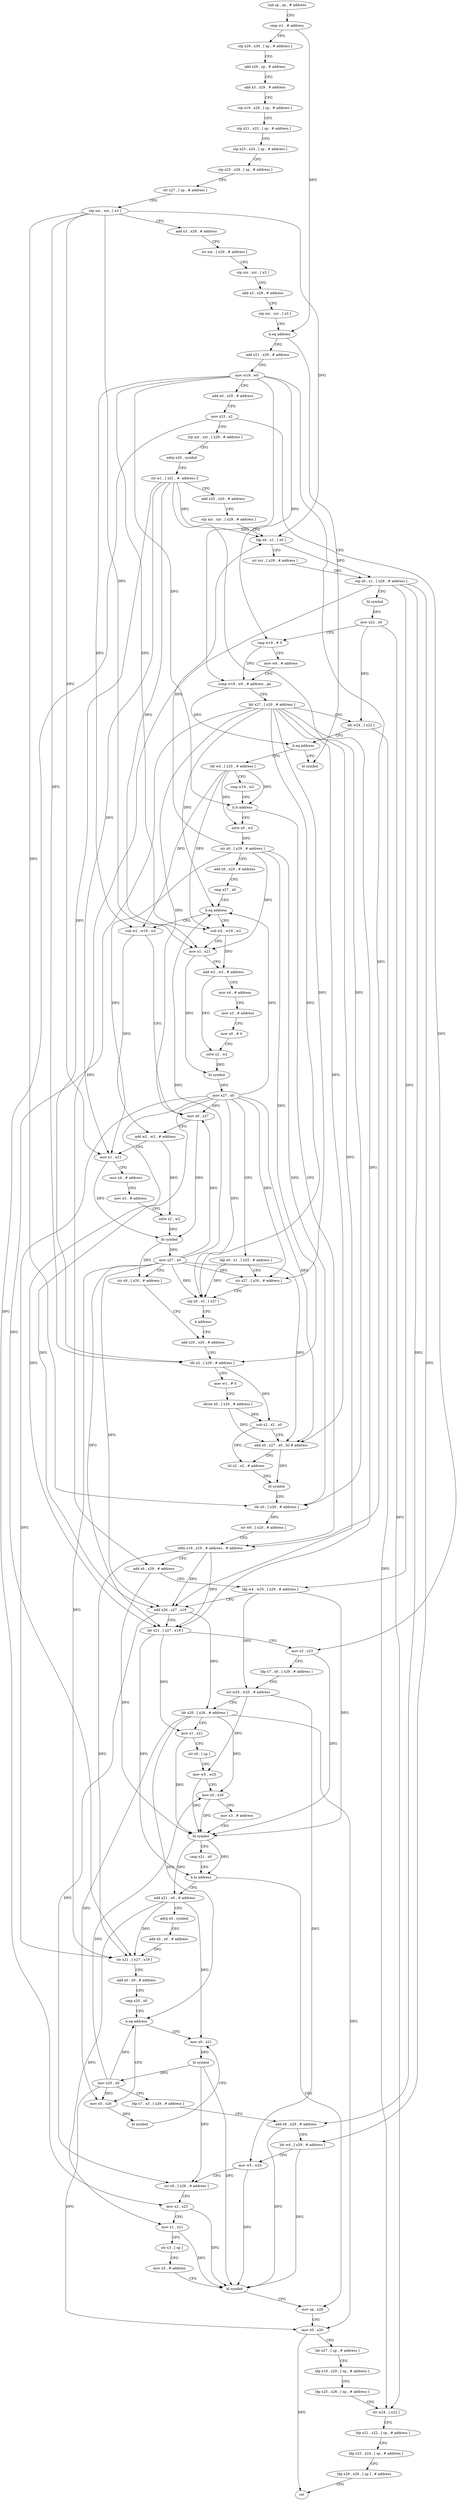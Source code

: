 digraph "func" {
"4216552" [label = "sub sp , sp , # address" ]
"4216556" [label = "cmp w1 , # address" ]
"4216560" [label = "stp x29 , x30 , [ sp , # address ]" ]
"4216564" [label = "add x29 , sp , # address" ]
"4216568" [label = "add x3 , x29 , # address" ]
"4216572" [label = "stp x19 , x20 , [ sp , # address ]" ]
"4216576" [label = "stp x21 , x22 , [ sp , # address ]" ]
"4216580" [label = "stp x23 , x24 , [ sp , # address ]" ]
"4216584" [label = "stp x25 , x26 , [ sp , # address ]" ]
"4216588" [label = "str x27 , [ sp , # address ]" ]
"4216592" [label = "stp xzr , xzr , [ x3 ]" ]
"4216596" [label = "add x3 , x29 , # address" ]
"4216600" [label = "str xzr , [ x29 , # address ]" ]
"4216604" [label = "stp xzr , xzr , [ x3 ]" ]
"4216608" [label = "add x3 , x29 , # address" ]
"4216612" [label = "stp xzr , xzr , [ x3 ]" ]
"4216616" [label = "b.eq address" ]
"4217060" [label = "bl symbol" ]
"4216620" [label = "add x21 , x29 , # address" ]
"4216624" [label = "mov w19 , w0" ]
"4216628" [label = "add x0 , x29 , # address" ]
"4216632" [label = "mov x23 , x2" ]
"4216636" [label = "stp xzr , xzr , [ x29 , # address ]" ]
"4216640" [label = "adrp x20 , symbol" ]
"4216644" [label = "str w1 , [ x21 , #- address ]!" ]
"4216648" [label = "add x25 , x20 , # address" ]
"4216652" [label = "stp xzr , xzr , [ x29 , # address ]" ]
"4216656" [label = "ldp x0 , x1 , [ x0 ]" ]
"4216660" [label = "str xzr , [ x29 , # address ]" ]
"4216664" [label = "stp x0 , x1 , [ x29 , # address ]" ]
"4216668" [label = "bl symbol" ]
"4216672" [label = "mov x22 , x0" ]
"4216676" [label = "cmp w19 , # 0" ]
"4216680" [label = "mov w0 , # address" ]
"4216684" [label = "ccmp w19 , w0 , # address , ge" ]
"4216688" [label = "ldr x27 , [ x20 , # address ]" ]
"4216692" [label = "ldr w24 , [ x22 ]" ]
"4216696" [label = "b.eq address" ]
"4216700" [label = "ldr w2 , [ x25 , # address ]" ]
"4216704" [label = "cmp w19 , w2" ]
"4216708" [label = "b.lt address" ]
"4216812" [label = "sbfiz x19 , x19 , # address , # address" ]
"4216712" [label = "sxtw x0 , w2" ]
"4216816" [label = "add x6 , x29 , # address" ]
"4216820" [label = "ldp w4 , w25 , [ x29 , # address ]" ]
"4216824" [label = "add x26 , x27 , x19" ]
"4216828" [label = "ldr x21 , [ x27 , x19 ]" ]
"4216832" [label = "mov x2 , x23" ]
"4216836" [label = "ldp x7 , x0 , [ x29 , # address ]" ]
"4216840" [label = "orr w25 , w25 , # address" ]
"4216844" [label = "ldr x20 , [ x26 , # address ]" ]
"4216848" [label = "mov x1 , x21" ]
"4216852" [label = "str x0 , [ sp ]" ]
"4216856" [label = "mov w5 , w25" ]
"4216860" [label = "mov x0 , x20" ]
"4216864" [label = "mov x3 , # address" ]
"4216868" [label = "bl symbol" ]
"4216872" [label = "cmp x21 , x0" ]
"4216876" [label = "b.hi address" ]
"4216968" [label = "mov sp , x29" ]
"4216880" [label = "add x21 , x0 , # address" ]
"4216716" [label = "str x0 , [ x29 , # address ]" ]
"4216720" [label = "add x0 , x25 , # address" ]
"4216724" [label = "cmp x27 , x0" ]
"4216728" [label = "b.eq address" ]
"4217008" [label = "sub w2 , w19 , w2" ]
"4216732" [label = "sub w2 , w19 , w2" ]
"4216972" [label = "mov x0 , x20" ]
"4216976" [label = "ldr x27 , [ sp , # address ]" ]
"4216980" [label = "ldp x19 , x20 , [ sp , # address ]" ]
"4216984" [label = "ldp x25 , x26 , [ sp , # address ]" ]
"4216988" [label = "str w24 , [ x22 ]" ]
"4216992" [label = "ldp x21 , x22 , [ sp , # address ]" ]
"4216996" [label = "ldp x23 , x24 , [ sp , # address ]" ]
"4217000" [label = "ldp x29 , x30 , [ sp ] , # address" ]
"4217004" [label = "ret" ]
"4216884" [label = "adrp x0 , symbol" ]
"4216888" [label = "add x0 , x0 , # address" ]
"4216892" [label = "str x21 , [ x27 , x19 ]" ]
"4216896" [label = "add x0 , x0 , # address" ]
"4216900" [label = "cmp x20 , x0" ]
"4216904" [label = "b.eq address" ]
"4216916" [label = "mov x0 , x21" ]
"4216908" [label = "mov x0 , x20" ]
"4217012" [label = "mov x1 , x21" ]
"4217016" [label = "add w2 , w2 , # address" ]
"4217020" [label = "mov x4 , # address" ]
"4217024" [label = "mov x3 , # address" ]
"4217028" [label = "mov x0 , # 0" ]
"4217032" [label = "sxtw x2 , w2" ]
"4217036" [label = "bl symbol" ]
"4217040" [label = "mov x27 , x0" ]
"4217044" [label = "ldp x0 , x1 , [ x25 , # address ]" ]
"4217048" [label = "str x27 , [ x20 , # address ]" ]
"4217052" [label = "stp x0 , x1 , [ x27 ]" ]
"4217056" [label = "b address" ]
"4216772" [label = "add x20 , x20 , # address" ]
"4216736" [label = "mov x0 , x27" ]
"4216740" [label = "add w2 , w2 , # address" ]
"4216744" [label = "mov x1 , x21" ]
"4216748" [label = "mov x4 , # address" ]
"4216752" [label = "mov x3 , # address" ]
"4216756" [label = "sxtw x2 , w2" ]
"4216760" [label = "bl symbol" ]
"4216764" [label = "mov x27 , x0" ]
"4216768" [label = "str x0 , [ x20 , # address ]" ]
"4216920" [label = "bl symbol" ]
"4216924" [label = "mov x20 , x0" ]
"4216928" [label = "ldp x7 , x3 , [ x29 , # address ]" ]
"4216932" [label = "add x6 , x29 , # address" ]
"4216936" [label = "ldr w4 , [ x29 , # address ]" ]
"4216940" [label = "mov w5 , w25" ]
"4216944" [label = "str x0 , [ x26 , # address ]" ]
"4216948" [label = "mov x2 , x23" ]
"4216952" [label = "mov x1 , x21" ]
"4216956" [label = "str x3 , [ sp ]" ]
"4216960" [label = "mov x3 , # address" ]
"4216964" [label = "bl symbol" ]
"4216912" [label = "bl symbol" ]
"4216776" [label = "ldr x2 , [ x29 , # address ]" ]
"4216780" [label = "mov w1 , # 0" ]
"4216784" [label = "ldrsw x0 , [ x20 , # address ]" ]
"4216788" [label = "sub x2 , x2 , x0" ]
"4216792" [label = "add x0 , x27 , x0 , lsl # address" ]
"4216796" [label = "lsl x2 , x2 , # address" ]
"4216800" [label = "bl symbol" ]
"4216804" [label = "ldr x0 , [ x29 , # address ]" ]
"4216808" [label = "str w0 , [ x20 , # address ]" ]
"4216552" -> "4216556" [ label = "CFG" ]
"4216556" -> "4216560" [ label = "CFG" ]
"4216556" -> "4216616" [ label = "DFG" ]
"4216560" -> "4216564" [ label = "CFG" ]
"4216564" -> "4216568" [ label = "CFG" ]
"4216568" -> "4216572" [ label = "CFG" ]
"4216572" -> "4216576" [ label = "CFG" ]
"4216576" -> "4216580" [ label = "CFG" ]
"4216580" -> "4216584" [ label = "CFG" ]
"4216584" -> "4216588" [ label = "CFG" ]
"4216588" -> "4216592" [ label = "CFG" ]
"4216592" -> "4216596" [ label = "CFG" ]
"4216592" -> "4216656" [ label = "DFG" ]
"4216592" -> "4216776" [ label = "DFG" ]
"4216592" -> "4216804" [ label = "DFG" ]
"4216592" -> "4217012" [ label = "DFG" ]
"4216592" -> "4216744" [ label = "DFG" ]
"4216596" -> "4216600" [ label = "CFG" ]
"4216600" -> "4216604" [ label = "CFG" ]
"4216604" -> "4216608" [ label = "CFG" ]
"4216608" -> "4216612" [ label = "CFG" ]
"4216612" -> "4216616" [ label = "CFG" ]
"4216616" -> "4217060" [ label = "CFG" ]
"4216616" -> "4216620" [ label = "CFG" ]
"4216620" -> "4216624" [ label = "CFG" ]
"4216624" -> "4216628" [ label = "CFG" ]
"4216624" -> "4216676" [ label = "DFG" ]
"4216624" -> "4216684" [ label = "DFG" ]
"4216624" -> "4216708" [ label = "DFG" ]
"4216624" -> "4216812" [ label = "DFG" ]
"4216624" -> "4217008" [ label = "DFG" ]
"4216624" -> "4216732" [ label = "DFG" ]
"4216628" -> "4216632" [ label = "CFG" ]
"4216632" -> "4216636" [ label = "CFG" ]
"4216632" -> "4216832" [ label = "DFG" ]
"4216632" -> "4216948" [ label = "DFG" ]
"4216636" -> "4216640" [ label = "CFG" ]
"4216640" -> "4216644" [ label = "CFG" ]
"4216644" -> "4216648" [ label = "CFG" ]
"4216644" -> "4216656" [ label = "DFG" ]
"4216644" -> "4217012" [ label = "DFG" ]
"4216644" -> "4216744" [ label = "DFG" ]
"4216644" -> "4216776" [ label = "DFG" ]
"4216644" -> "4216804" [ label = "DFG" ]
"4216648" -> "4216652" [ label = "CFG" ]
"4216652" -> "4216656" [ label = "CFG" ]
"4216656" -> "4216660" [ label = "CFG" ]
"4216656" -> "4216664" [ label = "DFG" ]
"4216660" -> "4216664" [ label = "CFG" ]
"4216664" -> "4216668" [ label = "CFG" ]
"4216664" -> "4216820" [ label = "DFG" ]
"4216664" -> "4216936" [ label = "DFG" ]
"4216664" -> "4216816" [ label = "DFG" ]
"4216664" -> "4216932" [ label = "DFG" ]
"4216668" -> "4216672" [ label = "DFG" ]
"4216672" -> "4216676" [ label = "CFG" ]
"4216672" -> "4216692" [ label = "DFG" ]
"4216672" -> "4216988" [ label = "DFG" ]
"4216676" -> "4216680" [ label = "CFG" ]
"4216676" -> "4216684" [ label = "DFG" ]
"4216680" -> "4216684" [ label = "CFG" ]
"4216684" -> "4216688" [ label = "CFG" ]
"4216684" -> "4216696" [ label = "DFG" ]
"4216688" -> "4216692" [ label = "CFG" ]
"4216688" -> "4216824" [ label = "DFG" ]
"4216688" -> "4216828" [ label = "DFG" ]
"4216688" -> "4216728" [ label = "DFG" ]
"4216688" -> "4216892" [ label = "DFG" ]
"4216688" -> "4217048" [ label = "DFG" ]
"4216688" -> "4217052" [ label = "DFG" ]
"4216688" -> "4216736" [ label = "DFG" ]
"4216688" -> "4216792" [ label = "DFG" ]
"4216692" -> "4216696" [ label = "CFG" ]
"4216692" -> "4216988" [ label = "DFG" ]
"4216696" -> "4217060" [ label = "CFG" ]
"4216696" -> "4216700" [ label = "CFG" ]
"4216700" -> "4216704" [ label = "CFG" ]
"4216700" -> "4216708" [ label = "DFG" ]
"4216700" -> "4216712" [ label = "DFG" ]
"4216700" -> "4217008" [ label = "DFG" ]
"4216700" -> "4216732" [ label = "DFG" ]
"4216704" -> "4216708" [ label = "CFG" ]
"4216708" -> "4216812" [ label = "CFG" ]
"4216708" -> "4216712" [ label = "CFG" ]
"4216812" -> "4216816" [ label = "CFG" ]
"4216812" -> "4216824" [ label = "DFG" ]
"4216812" -> "4216828" [ label = "DFG" ]
"4216812" -> "4216892" [ label = "DFG" ]
"4216712" -> "4216716" [ label = "DFG" ]
"4216816" -> "4216820" [ label = "CFG" ]
"4216816" -> "4216868" [ label = "DFG" ]
"4216820" -> "4216824" [ label = "CFG" ]
"4216820" -> "4216868" [ label = "DFG" ]
"4216820" -> "4216840" [ label = "DFG" ]
"4216824" -> "4216828" [ label = "CFG" ]
"4216824" -> "4216844" [ label = "DFG" ]
"4216824" -> "4216944" [ label = "DFG" ]
"4216828" -> "4216832" [ label = "CFG" ]
"4216828" -> "4216848" [ label = "DFG" ]
"4216828" -> "4216876" [ label = "DFG" ]
"4216832" -> "4216836" [ label = "CFG" ]
"4216832" -> "4216868" [ label = "DFG" ]
"4216836" -> "4216840" [ label = "CFG" ]
"4216840" -> "4216844" [ label = "CFG" ]
"4216840" -> "4216856" [ label = "DFG" ]
"4216840" -> "4216940" [ label = "DFG" ]
"4216844" -> "4216848" [ label = "CFG" ]
"4216844" -> "4216860" [ label = "DFG" ]
"4216844" -> "4216972" [ label = "DFG" ]
"4216844" -> "4216904" [ label = "DFG" ]
"4216844" -> "4216908" [ label = "DFG" ]
"4216848" -> "4216852" [ label = "CFG" ]
"4216848" -> "4216868" [ label = "DFG" ]
"4216852" -> "4216856" [ label = "CFG" ]
"4216856" -> "4216860" [ label = "CFG" ]
"4216856" -> "4216868" [ label = "DFG" ]
"4216860" -> "4216864" [ label = "CFG" ]
"4216860" -> "4216868" [ label = "DFG" ]
"4216864" -> "4216868" [ label = "CFG" ]
"4216868" -> "4216872" [ label = "CFG" ]
"4216868" -> "4216876" [ label = "DFG" ]
"4216868" -> "4216880" [ label = "DFG" ]
"4216872" -> "4216876" [ label = "CFG" ]
"4216876" -> "4216968" [ label = "CFG" ]
"4216876" -> "4216880" [ label = "CFG" ]
"4216968" -> "4216972" [ label = "CFG" ]
"4216880" -> "4216884" [ label = "CFG" ]
"4216880" -> "4216892" [ label = "DFG" ]
"4216880" -> "4216916" [ label = "DFG" ]
"4216880" -> "4216952" [ label = "DFG" ]
"4216716" -> "4216720" [ label = "CFG" ]
"4216716" -> "4216656" [ label = "DFG" ]
"4216716" -> "4216776" [ label = "DFG" ]
"4216716" -> "4216804" [ label = "DFG" ]
"4216716" -> "4217012" [ label = "DFG" ]
"4216716" -> "4216744" [ label = "DFG" ]
"4216720" -> "4216724" [ label = "CFG" ]
"4216724" -> "4216728" [ label = "CFG" ]
"4216728" -> "4217008" [ label = "CFG" ]
"4216728" -> "4216732" [ label = "CFG" ]
"4217008" -> "4217012" [ label = "CFG" ]
"4217008" -> "4217016" [ label = "DFG" ]
"4216732" -> "4216736" [ label = "CFG" ]
"4216732" -> "4216740" [ label = "DFG" ]
"4216972" -> "4216976" [ label = "CFG" ]
"4216972" -> "4217004" [ label = "DFG" ]
"4216976" -> "4216980" [ label = "CFG" ]
"4216980" -> "4216984" [ label = "CFG" ]
"4216984" -> "4216988" [ label = "CFG" ]
"4216988" -> "4216992" [ label = "CFG" ]
"4216992" -> "4216996" [ label = "CFG" ]
"4216996" -> "4217000" [ label = "CFG" ]
"4217000" -> "4217004" [ label = "CFG" ]
"4216884" -> "4216888" [ label = "CFG" ]
"4216888" -> "4216892" [ label = "CFG" ]
"4216892" -> "4216896" [ label = "CFG" ]
"4216896" -> "4216900" [ label = "CFG" ]
"4216900" -> "4216904" [ label = "CFG" ]
"4216904" -> "4216916" [ label = "CFG" ]
"4216904" -> "4216908" [ label = "CFG" ]
"4216916" -> "4216920" [ label = "DFG" ]
"4216908" -> "4216912" [ label = "DFG" ]
"4217012" -> "4217016" [ label = "CFG" ]
"4217012" -> "4217036" [ label = "DFG" ]
"4217016" -> "4217020" [ label = "CFG" ]
"4217016" -> "4217032" [ label = "DFG" ]
"4217020" -> "4217024" [ label = "CFG" ]
"4217024" -> "4217028" [ label = "CFG" ]
"4217028" -> "4217032" [ label = "CFG" ]
"4217032" -> "4217036" [ label = "DFG" ]
"4217036" -> "4217040" [ label = "DFG" ]
"4217040" -> "4217044" [ label = "CFG" ]
"4217040" -> "4216728" [ label = "DFG" ]
"4217040" -> "4216824" [ label = "DFG" ]
"4217040" -> "4216828" [ label = "DFG" ]
"4217040" -> "4216892" [ label = "DFG" ]
"4217040" -> "4217048" [ label = "DFG" ]
"4217040" -> "4217052" [ label = "DFG" ]
"4217040" -> "4216736" [ label = "DFG" ]
"4217040" -> "4216792" [ label = "DFG" ]
"4217044" -> "4217048" [ label = "CFG" ]
"4217044" -> "4217052" [ label = "DFG" ]
"4217048" -> "4217052" [ label = "CFG" ]
"4217052" -> "4217056" [ label = "CFG" ]
"4217056" -> "4216772" [ label = "CFG" ]
"4216772" -> "4216776" [ label = "CFG" ]
"4216736" -> "4216740" [ label = "CFG" ]
"4216736" -> "4216760" [ label = "DFG" ]
"4216740" -> "4216744" [ label = "CFG" ]
"4216740" -> "4216756" [ label = "DFG" ]
"4216744" -> "4216748" [ label = "CFG" ]
"4216744" -> "4216760" [ label = "DFG" ]
"4216748" -> "4216752" [ label = "CFG" ]
"4216752" -> "4216756" [ label = "CFG" ]
"4216756" -> "4216760" [ label = "DFG" ]
"4216760" -> "4216764" [ label = "DFG" ]
"4216760" -> "4216768" [ label = "DFG" ]
"4216764" -> "4216768" [ label = "CFG" ]
"4216764" -> "4216728" [ label = "DFG" ]
"4216764" -> "4217048" [ label = "DFG" ]
"4216764" -> "4216736" [ label = "DFG" ]
"4216764" -> "4216824" [ label = "DFG" ]
"4216764" -> "4216828" [ label = "DFG" ]
"4216764" -> "4216892" [ label = "DFG" ]
"4216764" -> "4217052" [ label = "DFG" ]
"4216764" -> "4216792" [ label = "DFG" ]
"4216768" -> "4216772" [ label = "CFG" ]
"4216920" -> "4216924" [ label = "DFG" ]
"4216920" -> "4216944" [ label = "DFG" ]
"4216920" -> "4216964" [ label = "DFG" ]
"4216924" -> "4216928" [ label = "CFG" ]
"4216924" -> "4216860" [ label = "DFG" ]
"4216924" -> "4216972" [ label = "DFG" ]
"4216924" -> "4216904" [ label = "DFG" ]
"4216924" -> "4216908" [ label = "DFG" ]
"4216928" -> "4216932" [ label = "CFG" ]
"4216932" -> "4216936" [ label = "CFG" ]
"4216932" -> "4216964" [ label = "DFG" ]
"4216936" -> "4216940" [ label = "CFG" ]
"4216936" -> "4216964" [ label = "DFG" ]
"4216940" -> "4216944" [ label = "CFG" ]
"4216940" -> "4216964" [ label = "DFG" ]
"4216944" -> "4216948" [ label = "CFG" ]
"4216948" -> "4216952" [ label = "CFG" ]
"4216948" -> "4216964" [ label = "DFG" ]
"4216952" -> "4216956" [ label = "CFG" ]
"4216952" -> "4216964" [ label = "DFG" ]
"4216956" -> "4216960" [ label = "CFG" ]
"4216960" -> "4216964" [ label = "CFG" ]
"4216964" -> "4216968" [ label = "CFG" ]
"4216912" -> "4216916" [ label = "CFG" ]
"4216776" -> "4216780" [ label = "CFG" ]
"4216776" -> "4216788" [ label = "DFG" ]
"4216780" -> "4216784" [ label = "CFG" ]
"4216784" -> "4216788" [ label = "DFG" ]
"4216784" -> "4216792" [ label = "DFG" ]
"4216788" -> "4216792" [ label = "CFG" ]
"4216788" -> "4216796" [ label = "DFG" ]
"4216792" -> "4216796" [ label = "CFG" ]
"4216792" -> "4216800" [ label = "DFG" ]
"4216796" -> "4216800" [ label = "DFG" ]
"4216800" -> "4216804" [ label = "CFG" ]
"4216804" -> "4216808" [ label = "DFG" ]
"4216808" -> "4216812" [ label = "CFG" ]
}
